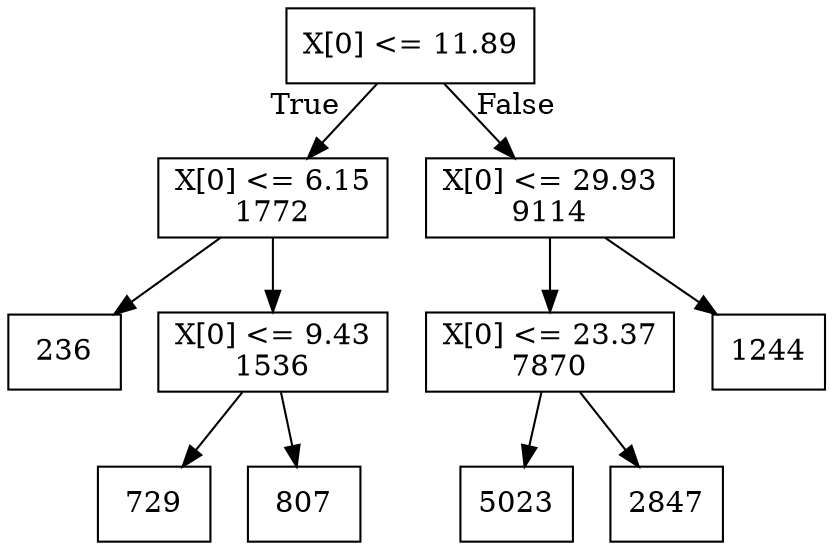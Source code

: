 digraph Tree {
node [shape=box];
0 [label="X[0] <= 11.89"];
1 [label="X[0] <= 6.15\n1772"];
0 -> 1  [headlabel="True", labelangle=45, labeldistance="2.5"];
7 [label="236"];
1 -> 7;
8 [label="X[0] <= 9.43\n1536"];
1 -> 8;
9 [label="729"];
8 -> 9;
10 [label="807"];
8 -> 10;
2 [label="X[0] <= 29.93\n9114"];
0 -> 2  [headlabel="False", labelangle="-45", labeldistance="2.5"];
3 [label="X[0] <= 23.37\n7870"];
2 -> 3;
5 [label="5023"];
3 -> 5;
6 [label="2847"];
3 -> 6;
4 [label="1244"];
2 -> 4;
}
